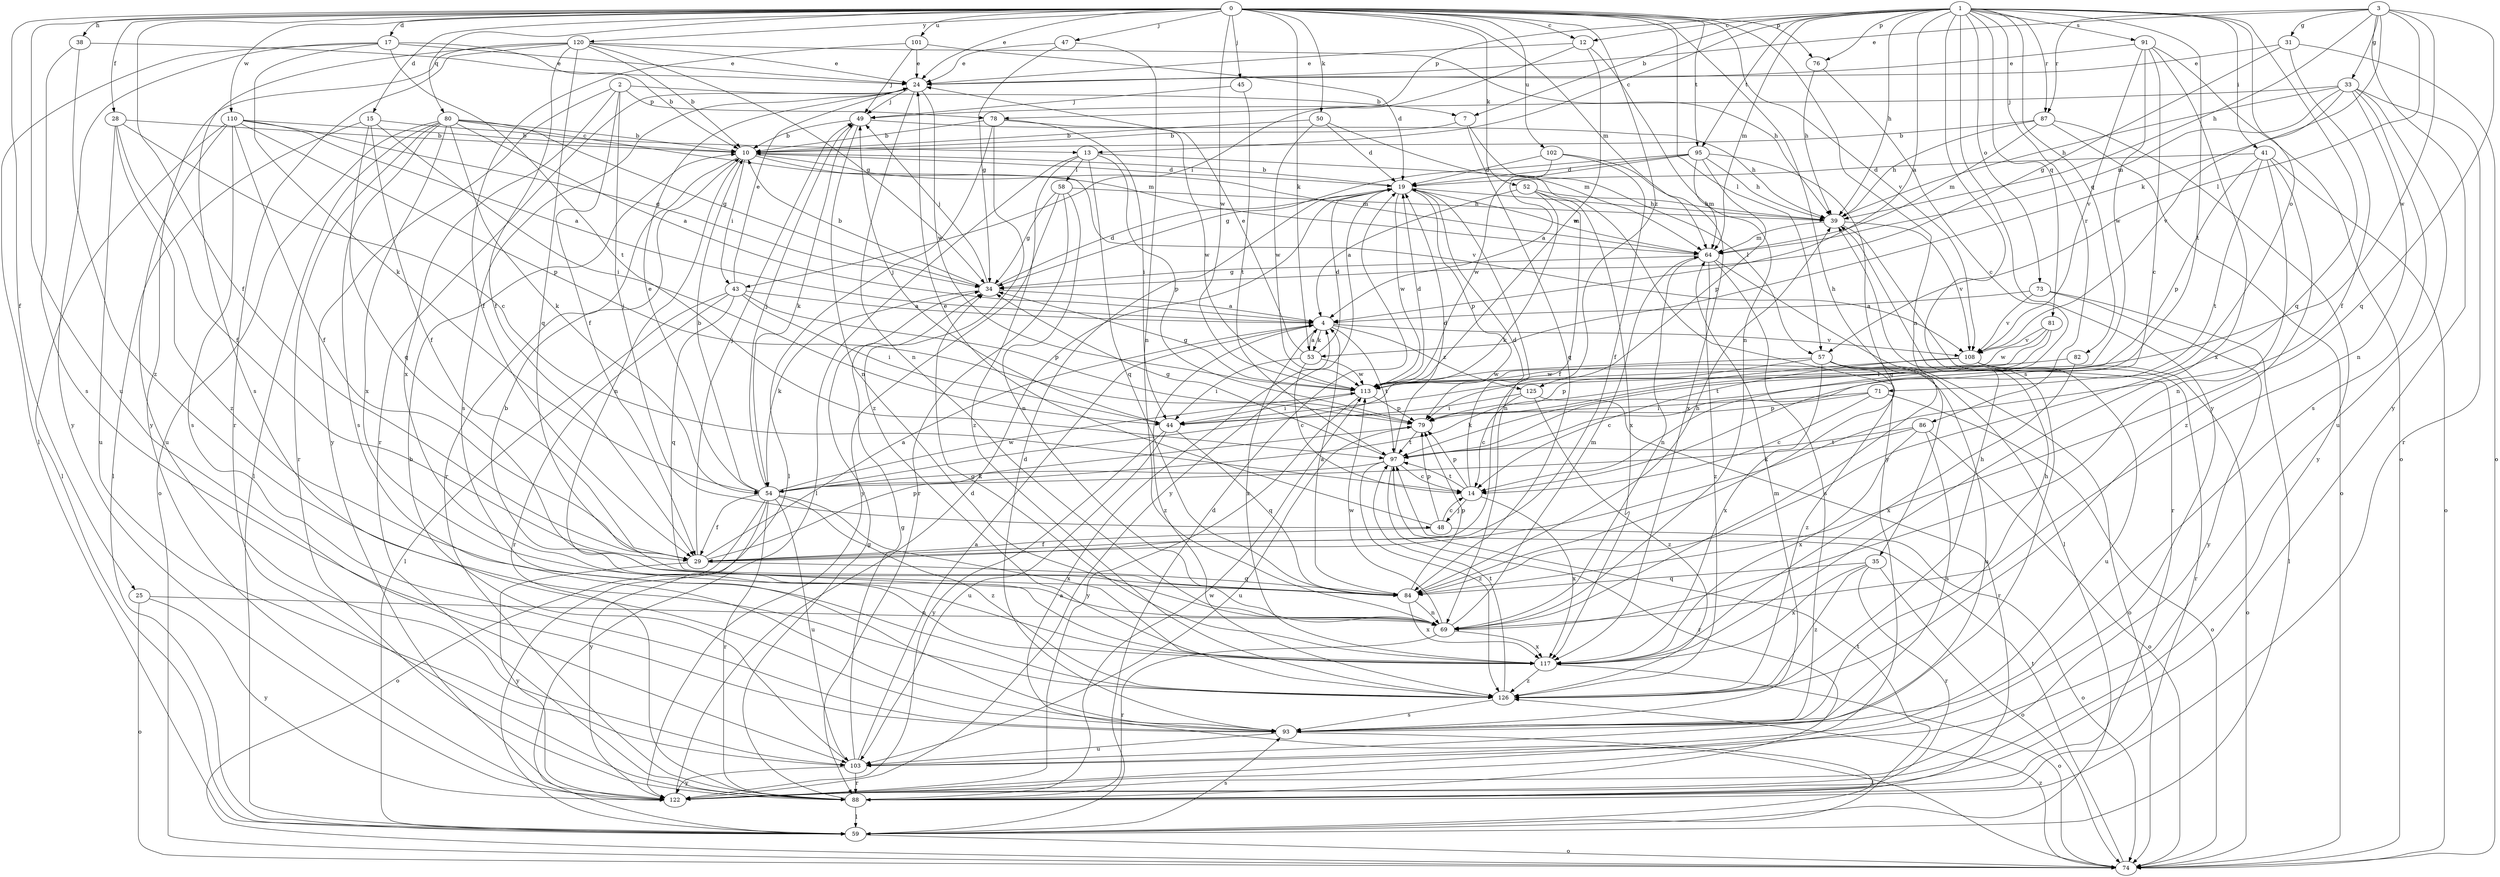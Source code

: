 strict digraph  {
0;
1;
2;
3;
4;
7;
10;
12;
13;
14;
15;
17;
19;
24;
25;
28;
29;
31;
33;
34;
35;
38;
39;
41;
43;
44;
45;
47;
48;
49;
50;
52;
53;
54;
57;
58;
59;
64;
69;
71;
73;
74;
76;
78;
79;
80;
81;
82;
84;
86;
87;
88;
91;
93;
95;
97;
101;
102;
103;
108;
110;
113;
117;
120;
122;
125;
126;
0 -> 12  [label=c];
0 -> 15  [label=d];
0 -> 17  [label=d];
0 -> 24  [label=e];
0 -> 25  [label=f];
0 -> 28  [label=f];
0 -> 29  [label=f];
0 -> 35  [label=h];
0 -> 38  [label=h];
0 -> 45  [label=j];
0 -> 47  [label=j];
0 -> 50  [label=k];
0 -> 52  [label=k];
0 -> 53  [label=k];
0 -> 57  [label=l];
0 -> 64  [label=m];
0 -> 69  [label=n];
0 -> 76  [label=p];
0 -> 80  [label=q];
0 -> 95  [label=t];
0 -> 101  [label=u];
0 -> 102  [label=u];
0 -> 103  [label=u];
0 -> 108  [label=v];
0 -> 110  [label=w];
0 -> 113  [label=w];
0 -> 120  [label=y];
0 -> 125  [label=z];
1 -> 4  [label=a];
1 -> 7  [label=b];
1 -> 12  [label=c];
1 -> 13  [label=c];
1 -> 39  [label=h];
1 -> 41  [label=i];
1 -> 64  [label=m];
1 -> 71  [label=o];
1 -> 73  [label=o];
1 -> 76  [label=p];
1 -> 78  [label=p];
1 -> 81  [label=q];
1 -> 82  [label=q];
1 -> 84  [label=q];
1 -> 86  [label=r];
1 -> 87  [label=r];
1 -> 91  [label=s];
1 -> 93  [label=s];
1 -> 95  [label=t];
1 -> 97  [label=t];
1 -> 122  [label=y];
2 -> 7  [label=b];
2 -> 29  [label=f];
2 -> 48  [label=j];
2 -> 78  [label=p];
2 -> 117  [label=x];
2 -> 122  [label=y];
3 -> 24  [label=e];
3 -> 31  [label=g];
3 -> 33  [label=g];
3 -> 39  [label=h];
3 -> 53  [label=k];
3 -> 57  [label=l];
3 -> 84  [label=q];
3 -> 87  [label=r];
3 -> 113  [label=w];
3 -> 122  [label=y];
4 -> 53  [label=k];
4 -> 97  [label=t];
4 -> 108  [label=v];
4 -> 117  [label=x];
4 -> 125  [label=z];
4 -> 126  [label=z];
7 -> 10  [label=b];
7 -> 84  [label=q];
7 -> 122  [label=y];
10 -> 19  [label=d];
10 -> 43  [label=i];
10 -> 64  [label=m];
10 -> 69  [label=n];
10 -> 88  [label=r];
10 -> 108  [label=v];
12 -> 24  [label=e];
12 -> 43  [label=i];
12 -> 69  [label=n];
12 -> 113  [label=w];
13 -> 57  [label=l];
13 -> 58  [label=l];
13 -> 59  [label=l];
13 -> 79  [label=p];
13 -> 84  [label=q];
13 -> 126  [label=z];
14 -> 19  [label=d];
14 -> 48  [label=j];
14 -> 79  [label=p];
14 -> 97  [label=t];
14 -> 117  [label=x];
15 -> 13  [label=c];
15 -> 29  [label=f];
15 -> 44  [label=i];
15 -> 59  [label=l];
15 -> 84  [label=q];
17 -> 10  [label=b];
17 -> 24  [label=e];
17 -> 54  [label=k];
17 -> 59  [label=l];
17 -> 97  [label=t];
17 -> 122  [label=y];
19 -> 10  [label=b];
19 -> 39  [label=h];
19 -> 64  [label=m];
19 -> 69  [label=n];
19 -> 79  [label=p];
19 -> 113  [label=w];
19 -> 122  [label=y];
24 -> 49  [label=j];
24 -> 69  [label=n];
24 -> 88  [label=r];
24 -> 93  [label=s];
24 -> 113  [label=w];
25 -> 69  [label=n];
25 -> 74  [label=o];
25 -> 122  [label=y];
28 -> 10  [label=b];
28 -> 14  [label=c];
28 -> 29  [label=f];
28 -> 103  [label=u];
28 -> 126  [label=z];
29 -> 4  [label=a];
29 -> 49  [label=j];
29 -> 79  [label=p];
29 -> 84  [label=q];
29 -> 122  [label=y];
31 -> 24  [label=e];
31 -> 29  [label=f];
31 -> 34  [label=g];
31 -> 74  [label=o];
33 -> 39  [label=h];
33 -> 49  [label=j];
33 -> 64  [label=m];
33 -> 69  [label=n];
33 -> 88  [label=r];
33 -> 93  [label=s];
33 -> 103  [label=u];
33 -> 108  [label=v];
34 -> 4  [label=a];
34 -> 10  [label=b];
34 -> 19  [label=d];
34 -> 49  [label=j];
34 -> 54  [label=k];
35 -> 74  [label=o];
35 -> 84  [label=q];
35 -> 88  [label=r];
35 -> 117  [label=x];
35 -> 126  [label=z];
38 -> 24  [label=e];
38 -> 93  [label=s];
38 -> 126  [label=z];
39 -> 64  [label=m];
39 -> 88  [label=r];
39 -> 108  [label=v];
41 -> 19  [label=d];
41 -> 69  [label=n];
41 -> 74  [label=o];
41 -> 79  [label=p];
41 -> 97  [label=t];
41 -> 126  [label=z];
43 -> 4  [label=a];
43 -> 24  [label=e];
43 -> 44  [label=i];
43 -> 59  [label=l];
43 -> 79  [label=p];
43 -> 84  [label=q];
43 -> 88  [label=r];
44 -> 49  [label=j];
44 -> 84  [label=q];
44 -> 103  [label=u];
44 -> 122  [label=y];
45 -> 49  [label=j];
45 -> 97  [label=t];
47 -> 24  [label=e];
47 -> 34  [label=g];
47 -> 69  [label=n];
48 -> 14  [label=c];
48 -> 24  [label=e];
48 -> 29  [label=f];
48 -> 74  [label=o];
48 -> 79  [label=p];
49 -> 10  [label=b];
49 -> 39  [label=h];
49 -> 54  [label=k];
49 -> 69  [label=n];
50 -> 10  [label=b];
50 -> 19  [label=d];
50 -> 64  [label=m];
50 -> 113  [label=w];
52 -> 4  [label=a];
52 -> 29  [label=f];
52 -> 39  [label=h];
52 -> 54  [label=k];
52 -> 117  [label=x];
53 -> 4  [label=a];
53 -> 14  [label=c];
53 -> 19  [label=d];
53 -> 24  [label=e];
53 -> 44  [label=i];
53 -> 113  [label=w];
54 -> 10  [label=b];
54 -> 24  [label=e];
54 -> 29  [label=f];
54 -> 49  [label=j];
54 -> 74  [label=o];
54 -> 88  [label=r];
54 -> 103  [label=u];
54 -> 113  [label=w];
54 -> 117  [label=x];
54 -> 122  [label=y];
54 -> 126  [label=z];
57 -> 74  [label=o];
57 -> 79  [label=p];
57 -> 103  [label=u];
57 -> 113  [label=w];
57 -> 117  [label=x];
57 -> 126  [label=z];
58 -> 34  [label=g];
58 -> 39  [label=h];
58 -> 69  [label=n];
58 -> 88  [label=r];
58 -> 122  [label=y];
59 -> 19  [label=d];
59 -> 74  [label=o];
59 -> 93  [label=s];
59 -> 97  [label=t];
64 -> 34  [label=g];
64 -> 59  [label=l];
64 -> 69  [label=n];
64 -> 93  [label=s];
64 -> 126  [label=z];
69 -> 64  [label=m];
69 -> 88  [label=r];
69 -> 113  [label=w];
69 -> 117  [label=x];
71 -> 14  [label=c];
71 -> 44  [label=i];
71 -> 74  [label=o];
71 -> 79  [label=p];
73 -> 4  [label=a];
73 -> 59  [label=l];
73 -> 108  [label=v];
73 -> 122  [label=y];
74 -> 4  [label=a];
74 -> 97  [label=t];
74 -> 126  [label=z];
76 -> 14  [label=c];
76 -> 39  [label=h];
78 -> 10  [label=b];
78 -> 44  [label=i];
78 -> 59  [label=l];
78 -> 113  [label=w];
78 -> 126  [label=z];
79 -> 97  [label=t];
79 -> 103  [label=u];
80 -> 4  [label=a];
80 -> 10  [label=b];
80 -> 34  [label=g];
80 -> 54  [label=k];
80 -> 59  [label=l];
80 -> 64  [label=m];
80 -> 74  [label=o];
80 -> 88  [label=r];
80 -> 93  [label=s];
80 -> 117  [label=x];
81 -> 44  [label=i];
81 -> 97  [label=t];
81 -> 108  [label=v];
81 -> 113  [label=w];
82 -> 113  [label=w];
82 -> 117  [label=x];
84 -> 4  [label=a];
84 -> 39  [label=h];
84 -> 69  [label=n];
84 -> 79  [label=p];
84 -> 117  [label=x];
86 -> 54  [label=k];
86 -> 74  [label=o];
86 -> 93  [label=s];
86 -> 97  [label=t];
86 -> 117  [label=x];
87 -> 10  [label=b];
87 -> 39  [label=h];
87 -> 64  [label=m];
87 -> 74  [label=o];
87 -> 122  [label=y];
88 -> 34  [label=g];
88 -> 59  [label=l];
88 -> 113  [label=w];
91 -> 14  [label=c];
91 -> 24  [label=e];
91 -> 74  [label=o];
91 -> 108  [label=v];
91 -> 113  [label=w];
91 -> 117  [label=x];
93 -> 19  [label=d];
93 -> 39  [label=h];
93 -> 59  [label=l];
93 -> 64  [label=m];
93 -> 103  [label=u];
95 -> 4  [label=a];
95 -> 19  [label=d];
95 -> 34  [label=g];
95 -> 39  [label=h];
95 -> 64  [label=m];
95 -> 79  [label=p];
95 -> 84  [label=q];
97 -> 14  [label=c];
97 -> 19  [label=d];
97 -> 34  [label=g];
97 -> 54  [label=k];
97 -> 88  [label=r];
97 -> 126  [label=z];
101 -> 19  [label=d];
101 -> 24  [label=e];
101 -> 29  [label=f];
101 -> 49  [label=j];
102 -> 19  [label=d];
102 -> 29  [label=f];
102 -> 113  [label=w];
102 -> 117  [label=x];
103 -> 4  [label=a];
103 -> 10  [label=b];
103 -> 34  [label=g];
103 -> 88  [label=r];
103 -> 122  [label=y];
108 -> 14  [label=c];
108 -> 54  [label=k];
108 -> 74  [label=o];
108 -> 88  [label=r];
108 -> 103  [label=u];
110 -> 4  [label=a];
110 -> 10  [label=b];
110 -> 29  [label=f];
110 -> 34  [label=g];
110 -> 59  [label=l];
110 -> 79  [label=p];
110 -> 93  [label=s];
110 -> 103  [label=u];
113 -> 19  [label=d];
113 -> 34  [label=g];
113 -> 44  [label=i];
113 -> 79  [label=p];
113 -> 122  [label=y];
117 -> 10  [label=b];
117 -> 34  [label=g];
117 -> 74  [label=o];
117 -> 126  [label=z];
120 -> 10  [label=b];
120 -> 24  [label=e];
120 -> 29  [label=f];
120 -> 34  [label=g];
120 -> 39  [label=h];
120 -> 84  [label=q];
120 -> 88  [label=r];
120 -> 93  [label=s];
120 -> 122  [label=y];
122 -> 19  [label=d];
125 -> 14  [label=c];
125 -> 44  [label=i];
125 -> 88  [label=r];
125 -> 126  [label=z];
126 -> 39  [label=h];
126 -> 93  [label=s];
126 -> 97  [label=t];
}
